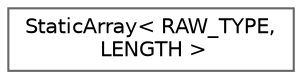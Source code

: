 digraph "Graphical Class Hierarchy"
{
 // LATEX_PDF_SIZE
  bgcolor="transparent";
  edge [fontname=Helvetica,fontsize=10,labelfontname=Helvetica,labelfontsize=10];
  node [fontname=Helvetica,fontsize=10,shape=box,height=0.2,width=0.4];
  rankdir="LR";
  Node0 [id="Node000000",label="StaticArray\< RAW_TYPE,\l LENGTH \>",height=0.2,width=0.4,color="grey40", fillcolor="white", style="filled",URL="$class_static_array.html",tooltip=" "];
}
